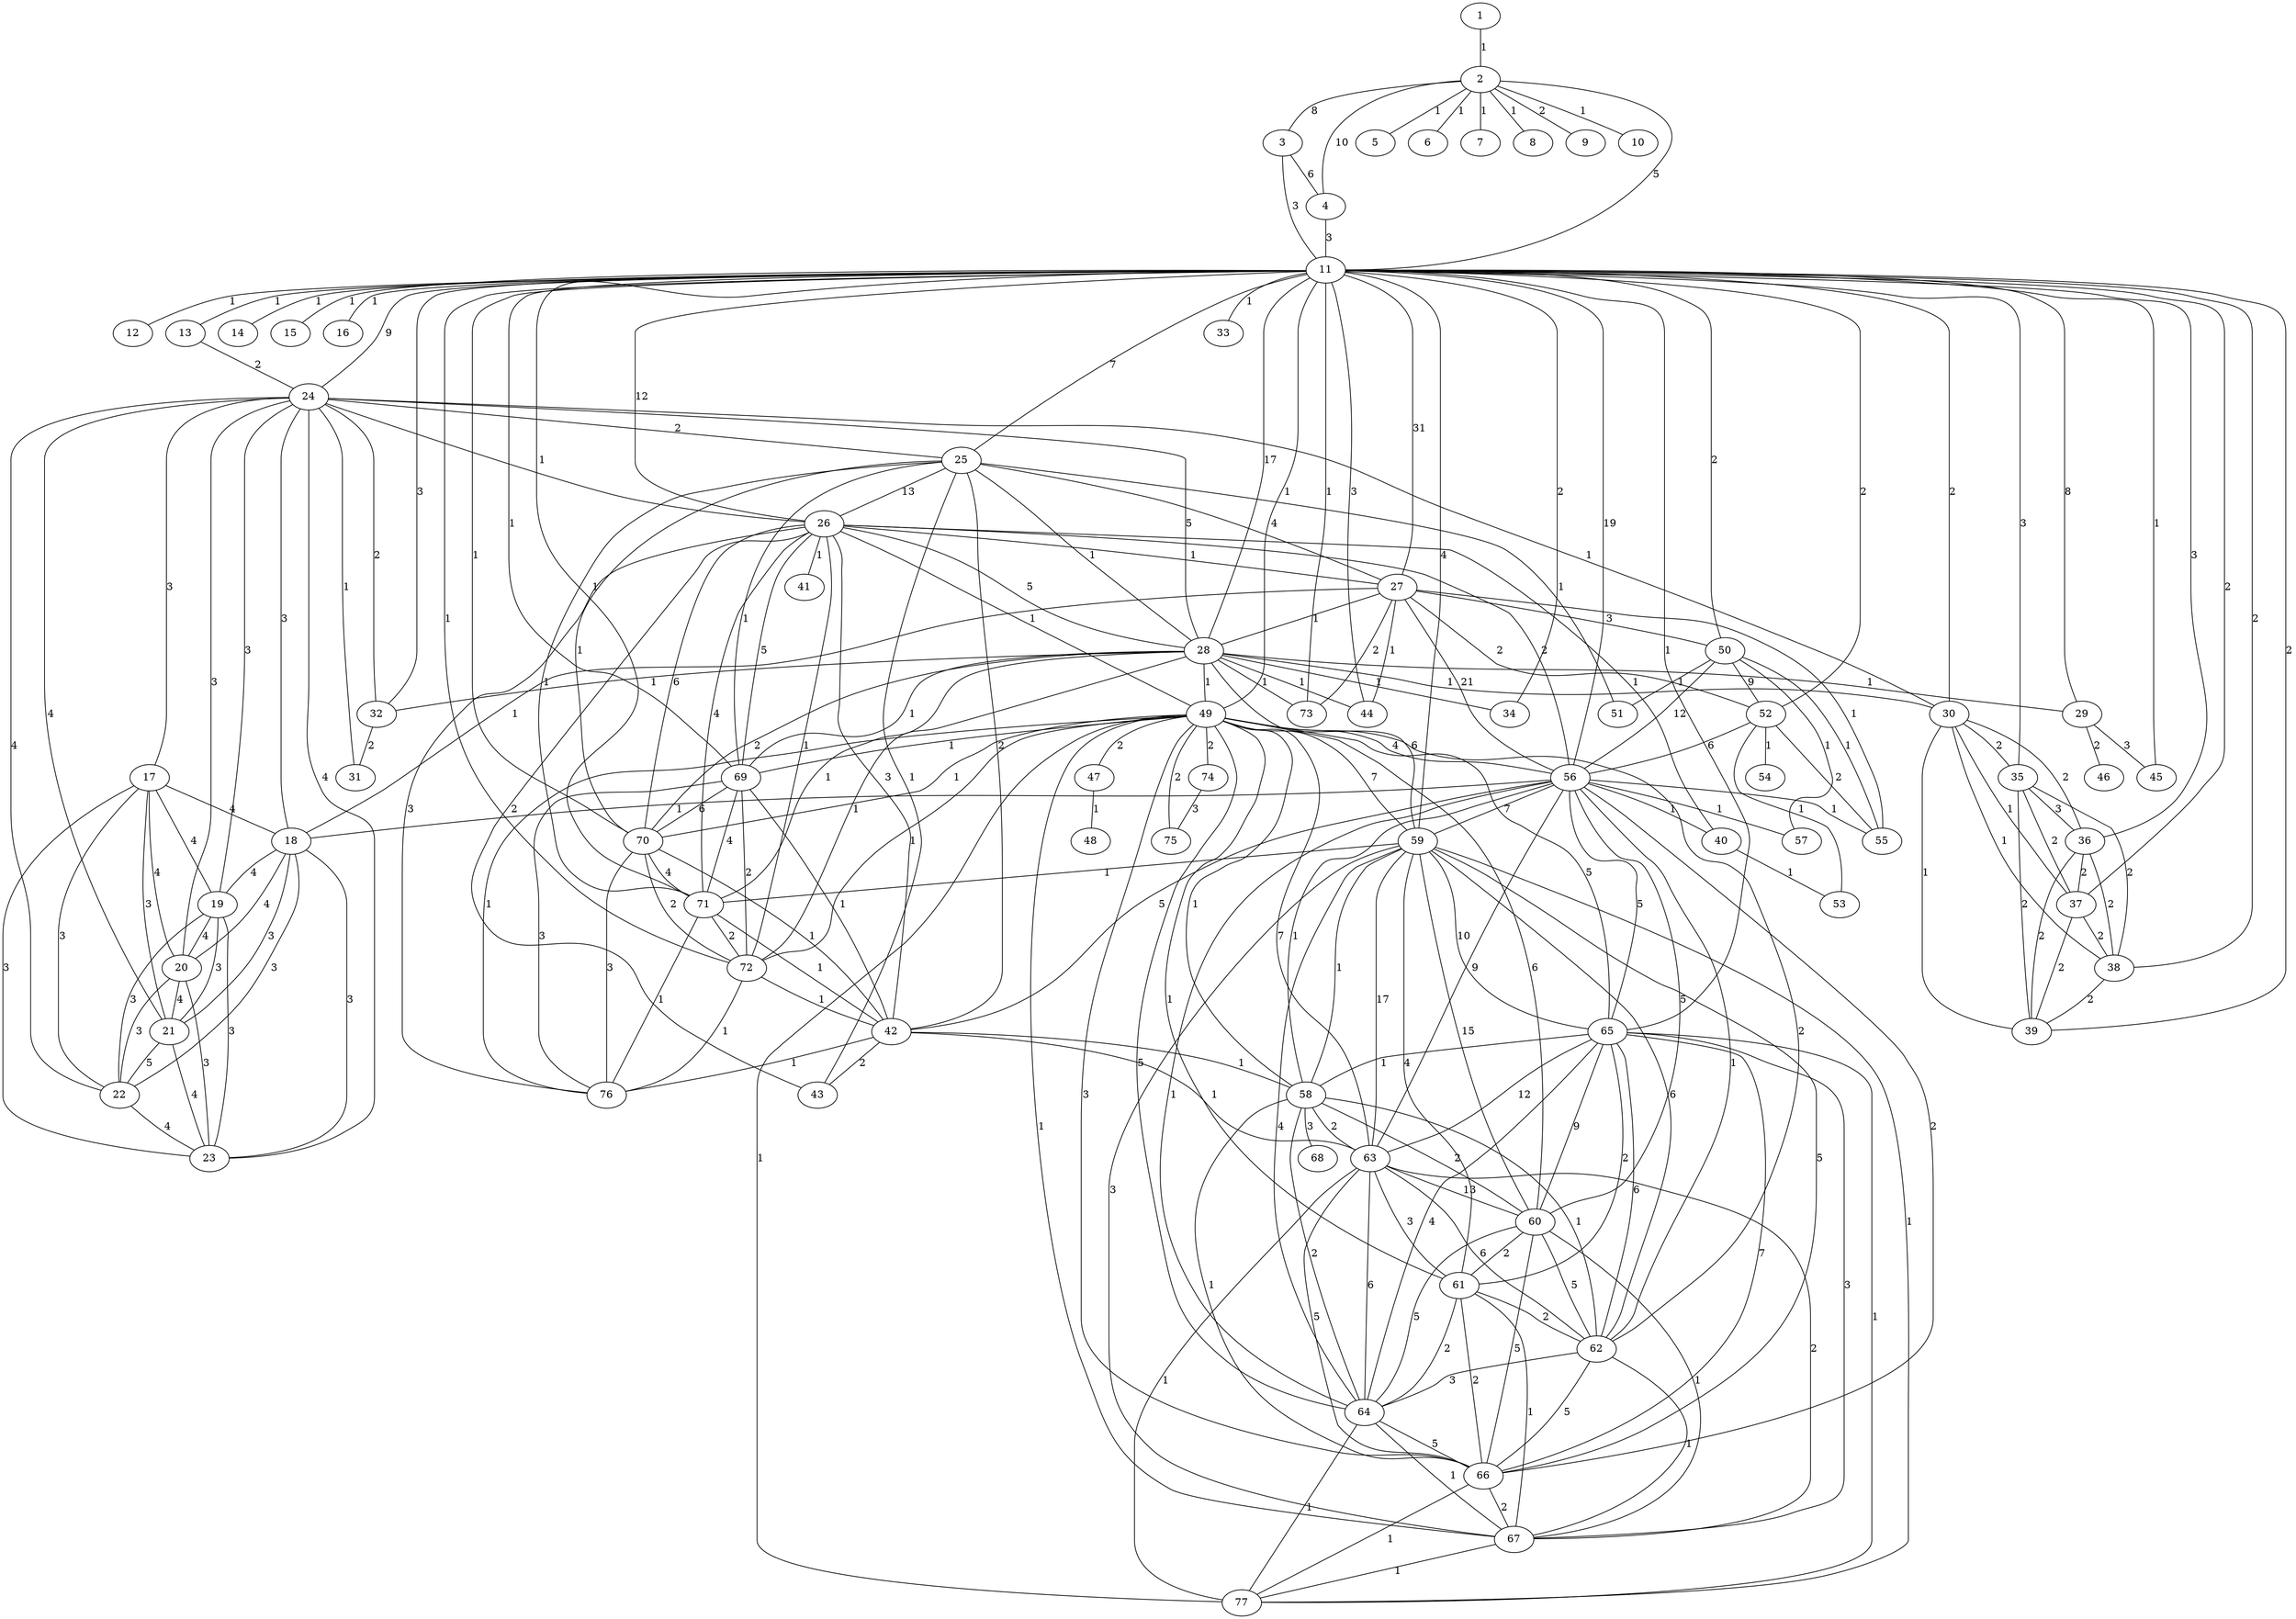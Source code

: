 graph G {
1;
2;
3;
4;
5;
6;
7;
8;
9;
10;
11;
12;
13;
14;
15;
16;
24;
25;
26;
27;
28;
29;
30;
32;
33;
34;
35;
36;
37;
38;
39;
44;
45;
49;
50;
52;
56;
59;
65;
69;
70;
71;
72;
73;
17;
18;
19;
20;
21;
22;
23;
31;
42;
43;
51;
40;
41;
76;
55;
46;
53;
58;
63;
47;
48;
60;
61;
62;
64;
66;
67;
74;
75;
77;
57;
54;
68;
1 -- 2  [label=1];
2 -- 3  [label=8];
2 -- 4  [label=10];
2 -- 5  [label=1];
2 -- 6  [label=1];
2 -- 7  [label=1];
2 -- 8  [label=1];
2 -- 9  [label=2];
2 -- 10  [label=1];
2 -- 11  [label=5];
3 -- 4  [label=6];
3 -- 11  [label=3];
4 -- 11  [label=3];
11 -- 12  [label=1];
11 -- 13  [label=1];
11 -- 14  [label=1];
11 -- 15  [label=1];
11 -- 16  [label=1];
11 -- 24  [label=9];
11 -- 25  [label=7];
11 -- 26  [label=12];
11 -- 27  [label=31];
11 -- 28  [label=17];
11 -- 29  [label=8];
11 -- 30  [label=2];
11 -- 32  [label=3];
11 -- 33  [label=1];
11 -- 34  [label=2];
11 -- 35  [label=3];
11 -- 36  [label=3];
11 -- 37  [label=2];
11 -- 38  [label=2];
11 -- 39  [label=2];
11 -- 44  [label=3];
11 -- 45  [label=1];
11 -- 49  [label=1];
11 -- 50  [label=2];
11 -- 52  [label=2];
11 -- 56  [label=19];
11 -- 59  [label=4];
11 -- 65  [label=1];
11 -- 69  [label=1];
11 -- 70  [label=1];
11 -- 71  [label=1];
11 -- 72  [label=1];
11 -- 73  [label=1];
13 -- 24  [label=2];
24 -- 17  [label=3];
24 -- 18  [label=3];
24 -- 19  [label=3];
24 -- 20  [label=3];
24 -- 21  [label=4];
24 -- 22  [label=4];
24 -- 23  [label=4];
24 -- 25  [label=2];
24 -- 26  [label=1];
24 -- 28  [label=5];
24 -- 30  [label=1];
24 -- 31  [label=1];
24 -- 32  [label=2];
25 -- 26  [label=13];
25 -- 27  [label=4];
25 -- 28  [label=1];
25 -- 42  [label=2];
25 -- 43  [label=1];
25 -- 51  [label=1];
25 -- 69  [label=1];
25 -- 70  [label=1];
25 -- 71  [label=1];
26 -- 27  [label=1];
26 -- 28  [label=5];
26 -- 40  [label=1];
26 -- 41  [label=1];
26 -- 42  [label=3];
26 -- 43  [label=2];
26 -- 49  [label=1];
26 -- 56  [label=2];
26 -- 69  [label=5];
26 -- 70  [label=6];
26 -- 71  [label=4];
26 -- 72  [label=1];
26 -- 76  [label=3];
27 -- 18  [label=1];
27 -- 28  [label=1];
27 -- 44  [label=1];
27 -- 50  [label=3];
27 -- 52  [label=2];
27 -- 55  [label=1];
27 -- 56  [label=21];
27 -- 73  [label=2];
28 -- 29  [label=1];
28 -- 30  [label=1];
28 -- 32  [label=1];
28 -- 34  [label=1];
28 -- 44  [label=1];
28 -- 49  [label=1];
28 -- 59  [label=6];
28 -- 69  [label=1];
28 -- 70  [label=2];
28 -- 71  [label=1];
28 -- 72  [label=1];
28 -- 73  [label=1];
29 -- 45  [label=3];
29 -- 46  [label=2];
30 -- 35  [label=2];
30 -- 36  [label=2];
30 -- 37  [label=1];
30 -- 38  [label=1];
30 -- 39  [label=1];
32 -- 31  [label=2];
35 -- 36  [label=3];
35 -- 37  [label=2];
35 -- 38  [label=2];
35 -- 39  [label=2];
36 -- 37  [label=2];
36 -- 38  [label=2];
36 -- 39  [label=2];
37 -- 38  [label=2];
37 -- 39  [label=2];
38 -- 39  [label=2];
49 -- 47  [label=2];
49 -- 56  [label=4];
49 -- 58  [label=1];
49 -- 59  [label=7];
49 -- 60  [label=6];
49 -- 61  [label=1];
49 -- 62  [label=2];
49 -- 63  [label=7];
49 -- 64  [label=5];
49 -- 65  [label=5];
49 -- 66  [label=3];
49 -- 67  [label=1];
49 -- 69  [label=1];
49 -- 70  [label=1];
49 -- 72  [label=1];
49 -- 74  [label=2];
49 -- 75  [label=2];
49 -- 76  [label=1];
49 -- 77  [label=1];
50 -- 51  [label=1];
50 -- 52  [label=9];
50 -- 55  [label=1];
50 -- 56  [label=12];
50 -- 57  [label=1];
52 -- 53  [label=1];
52 -- 54  [label=1];
52 -- 55  [label=2];
52 -- 56  [label=6];
56 -- 18  [label=1];
56 -- 40  [label=1];
56 -- 42  [label=5];
56 -- 55  [label=1];
56 -- 57  [label=1];
56 -- 58  [label=1];
56 -- 59  [label=7];
56 -- 60  [label=5];
56 -- 62  [label=1];
56 -- 63  [label=9];
56 -- 64  [label=1];
56 -- 65  [label=5];
56 -- 66  [label=2];
59 -- 58  [label=1];
59 -- 60  [label=15];
59 -- 61  [label=4];
59 -- 62  [label=6];
59 -- 63  [label=17];
59 -- 64  [label=4];
59 -- 65  [label=10];
59 -- 66  [label=5];
59 -- 67  [label=3];
59 -- 71  [label=1];
59 -- 77  [label=1];
65 -- 58  [label=1];
65 -- 60  [label=9];
65 -- 61  [label=2];
65 -- 62  [label=6];
65 -- 63  [label=12];
65 -- 64  [label=4];
65 -- 66  [label=7];
65 -- 67  [label=3];
65 -- 77  [label=1];
69 -- 42  [label=1];
69 -- 70  [label=6];
69 -- 71  [label=4];
69 -- 72  [label=2];
69 -- 76  [label=3];
70 -- 42  [label=1];
70 -- 71  [label=4];
70 -- 72  [label=2];
70 -- 76  [label=3];
71 -- 42  [label=1];
71 -- 72  [label=2];
71 -- 76  [label=1];
72 -- 42  [label=1];
72 -- 76  [label=1];
17 -- 18  [label=4];
17 -- 19  [label=4];
17 -- 20  [label=4];
17 -- 21  [label=3];
17 -- 22  [label=3];
17 -- 23  [label=3];
18 -- 19  [label=4];
18 -- 20  [label=4];
18 -- 21  [label=3];
18 -- 22  [label=3];
18 -- 23  [label=3];
19 -- 20  [label=4];
19 -- 21  [label=3];
19 -- 22  [label=3];
19 -- 23  [label=3];
20 -- 21  [label=4];
20 -- 22  [label=3];
20 -- 23  [label=3];
21 -- 22  [label=5];
21 -- 23  [label=4];
22 -- 23  [label=4];
42 -- 43  [label=2];
42 -- 58  [label=1];
42 -- 63  [label=1];
42 -- 76  [label=1];
40 -- 53  [label=1];
58 -- 60  [label=2];
58 -- 62  [label=1];
58 -- 63  [label=2];
58 -- 64  [label=2];
58 -- 66  [label=1];
58 -- 68  [label=3];
63 -- 60  [label=13];
63 -- 61  [label=3];
63 -- 62  [label=6];
63 -- 64  [label=6];
63 -- 66  [label=5];
63 -- 67  [label=2];
63 -- 77  [label=1];
47 -- 48  [label=1];
60 -- 61  [label=2];
60 -- 62  [label=5];
60 -- 64  [label=5];
60 -- 66  [label=5];
60 -- 67  [label=1];
61 -- 62  [label=2];
61 -- 64  [label=2];
61 -- 66  [label=2];
61 -- 67  [label=1];
62 -- 64  [label=3];
62 -- 66  [label=5];
62 -- 67  [label=1];
64 -- 66  [label=5];
64 -- 67  [label=1];
64 -- 77  [label=1];
66 -- 67  [label=2];
66 -- 77  [label=1];
67 -- 77  [label=1];
74 -- 75  [label=3];
}
